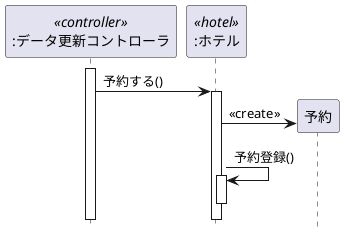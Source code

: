 @startuml 演習4-3
hide footbox
participant ":データ更新コントローラ" as boundary <<controller>>
participant ":ホテル" as control <<hotel>>
participant "予約" as entity
activate boundary
boundary -> control: 予約する()
activate control
create entity
control -> entity :<<create>>
control -> control :予約登録()
activate control
deactivate control

@enduml